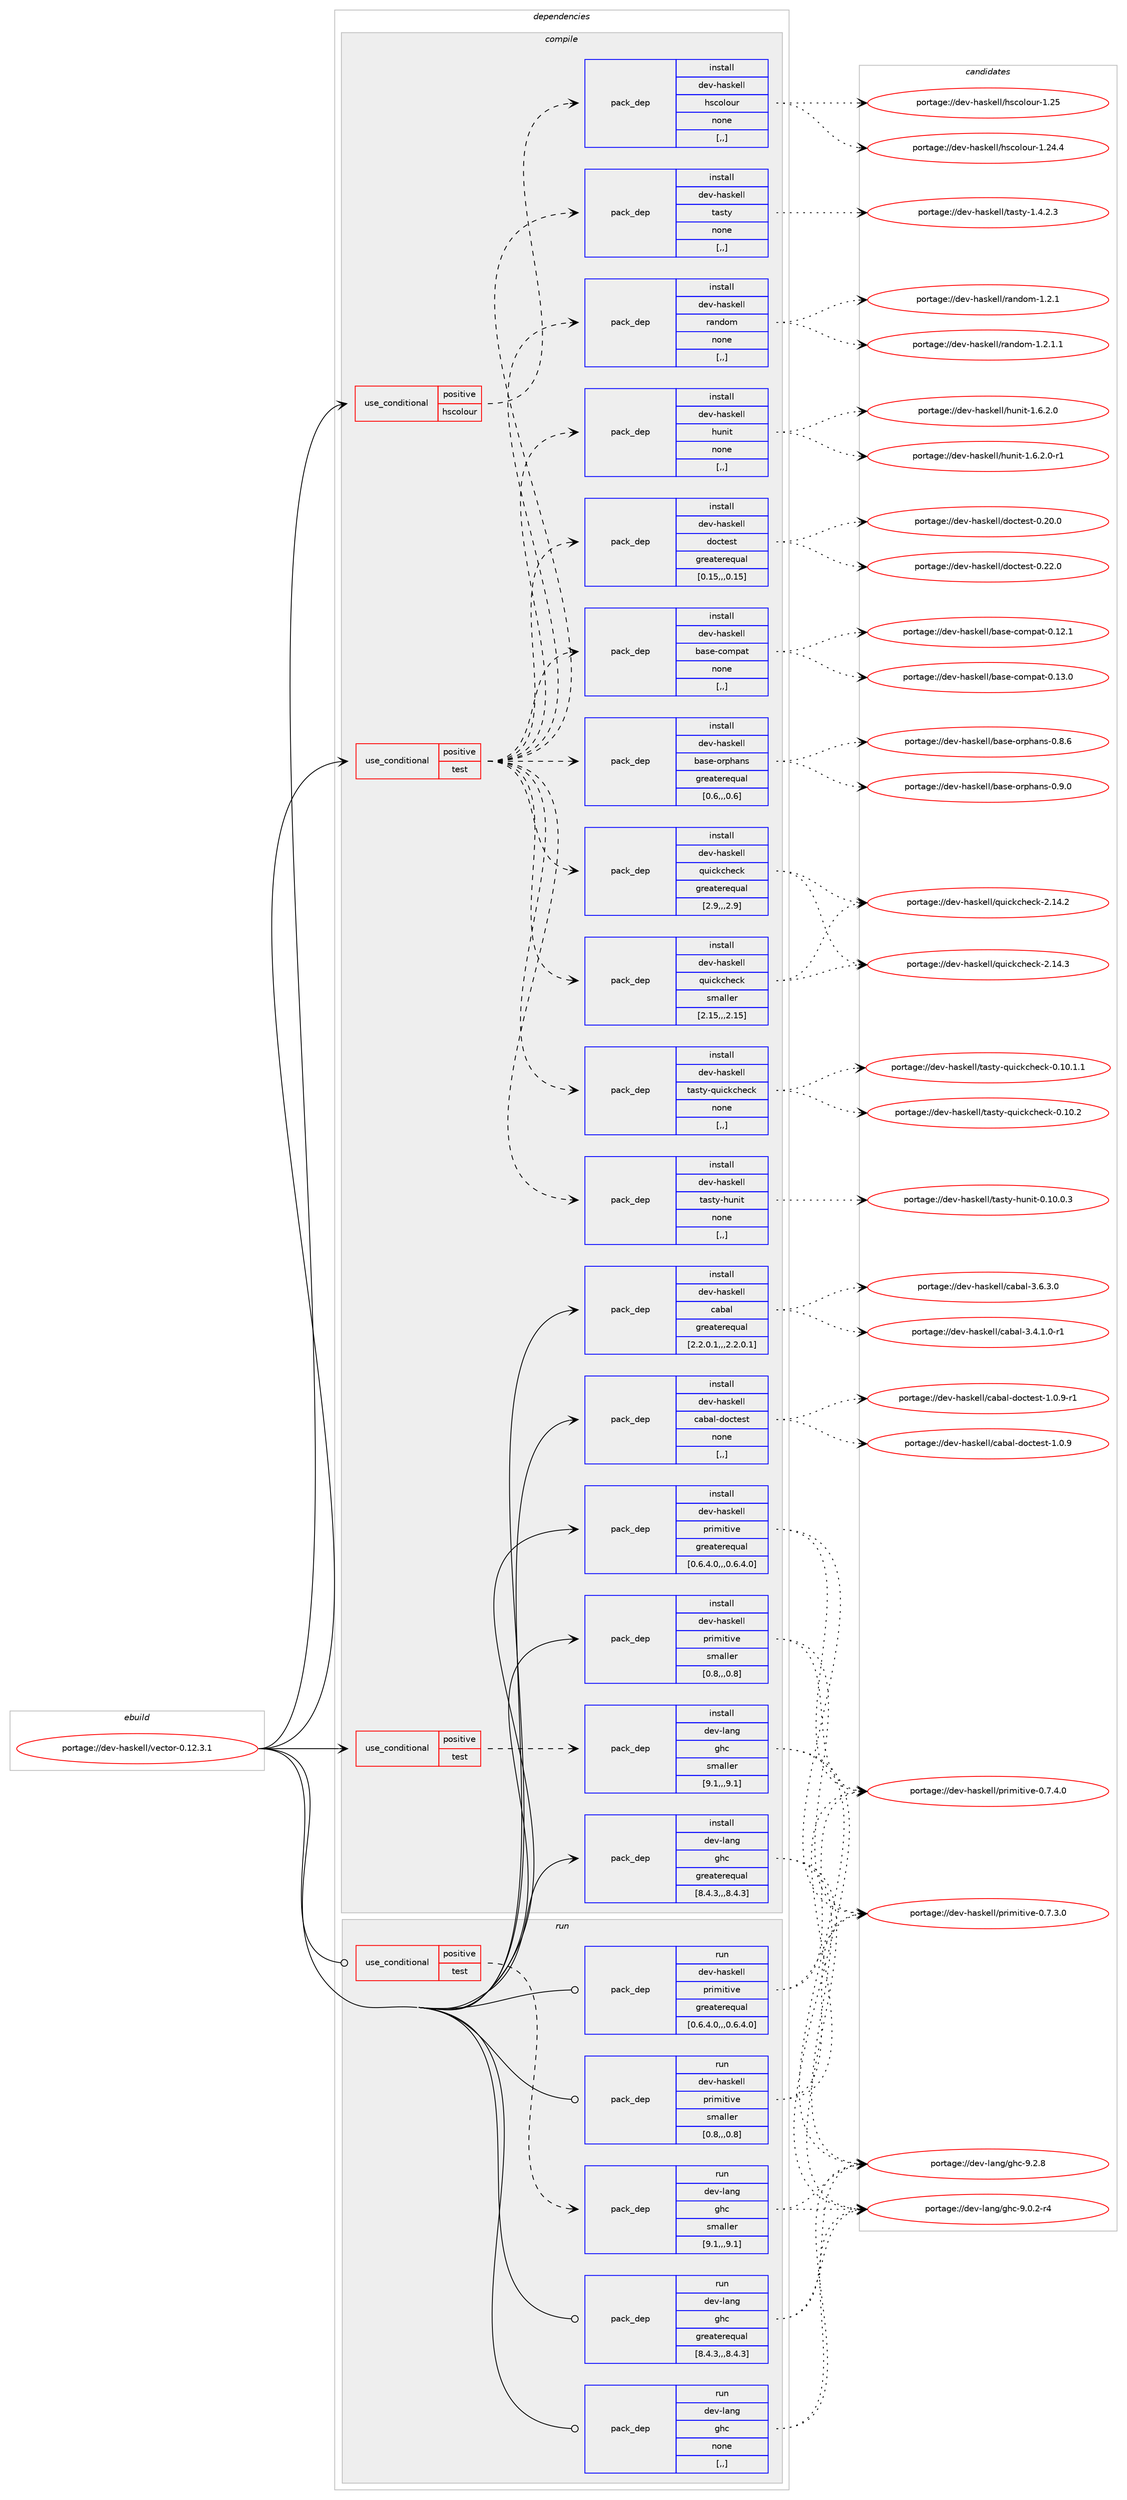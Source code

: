 digraph prolog {

# *************
# Graph options
# *************

newrank=true;
concentrate=true;
compound=true;
graph [rankdir=LR,fontname=Helvetica,fontsize=10,ranksep=1.5];#, ranksep=2.5, nodesep=0.2];
edge  [arrowhead=vee];
node  [fontname=Helvetica,fontsize=10];

# **********
# The ebuild
# **********

subgraph cluster_leftcol {
color=gray;
label=<<i>ebuild</i>>;
id [label="portage://dev-haskell/vector-0.12.3.1", color=red, width=4, href="../dev-haskell/vector-0.12.3.1.svg"];
}

# ****************
# The dependencies
# ****************

subgraph cluster_midcol {
color=gray;
label=<<i>dependencies</i>>;
subgraph cluster_compile {
fillcolor="#eeeeee";
style=filled;
label=<<i>compile</i>>;
subgraph cond151415 {
dependency584494 [label=<<TABLE BORDER="0" CELLBORDER="1" CELLSPACING="0" CELLPADDING="4"><TR><TD ROWSPAN="3" CELLPADDING="10">use_conditional</TD></TR><TR><TD>positive</TD></TR><TR><TD>hscolour</TD></TR></TABLE>>, shape=none, color=red];
subgraph pack428432 {
dependency584495 [label=<<TABLE BORDER="0" CELLBORDER="1" CELLSPACING="0" CELLPADDING="4" WIDTH="220"><TR><TD ROWSPAN="6" CELLPADDING="30">pack_dep</TD></TR><TR><TD WIDTH="110">install</TD></TR><TR><TD>dev-haskell</TD></TR><TR><TD>hscolour</TD></TR><TR><TD>none</TD></TR><TR><TD>[,,]</TD></TR></TABLE>>, shape=none, color=blue];
}
dependency584494:e -> dependency584495:w [weight=20,style="dashed",arrowhead="vee"];
}
id:e -> dependency584494:w [weight=20,style="solid",arrowhead="vee"];
subgraph cond151416 {
dependency584496 [label=<<TABLE BORDER="0" CELLBORDER="1" CELLSPACING="0" CELLPADDING="4"><TR><TD ROWSPAN="3" CELLPADDING="10">use_conditional</TD></TR><TR><TD>positive</TD></TR><TR><TD>test</TD></TR></TABLE>>, shape=none, color=red];
subgraph pack428433 {
dependency584497 [label=<<TABLE BORDER="0" CELLBORDER="1" CELLSPACING="0" CELLPADDING="4" WIDTH="220"><TR><TD ROWSPAN="6" CELLPADDING="30">pack_dep</TD></TR><TR><TD WIDTH="110">install</TD></TR><TR><TD>dev-haskell</TD></TR><TR><TD>base-orphans</TD></TR><TR><TD>greaterequal</TD></TR><TR><TD>[0.6,,,0.6]</TD></TR></TABLE>>, shape=none, color=blue];
}
dependency584496:e -> dependency584497:w [weight=20,style="dashed",arrowhead="vee"];
subgraph pack428434 {
dependency584498 [label=<<TABLE BORDER="0" CELLBORDER="1" CELLSPACING="0" CELLPADDING="4" WIDTH="220"><TR><TD ROWSPAN="6" CELLPADDING="30">pack_dep</TD></TR><TR><TD WIDTH="110">install</TD></TR><TR><TD>dev-haskell</TD></TR><TR><TD>base-compat</TD></TR><TR><TD>none</TD></TR><TR><TD>[,,]</TD></TR></TABLE>>, shape=none, color=blue];
}
dependency584496:e -> dependency584498:w [weight=20,style="dashed",arrowhead="vee"];
subgraph pack428435 {
dependency584499 [label=<<TABLE BORDER="0" CELLBORDER="1" CELLSPACING="0" CELLPADDING="4" WIDTH="220"><TR><TD ROWSPAN="6" CELLPADDING="30">pack_dep</TD></TR><TR><TD WIDTH="110">install</TD></TR><TR><TD>dev-haskell</TD></TR><TR><TD>doctest</TD></TR><TR><TD>greaterequal</TD></TR><TR><TD>[0.15,,,0.15]</TD></TR></TABLE>>, shape=none, color=blue];
}
dependency584496:e -> dependency584499:w [weight=20,style="dashed",arrowhead="vee"];
subgraph pack428436 {
dependency584500 [label=<<TABLE BORDER="0" CELLBORDER="1" CELLSPACING="0" CELLPADDING="4" WIDTH="220"><TR><TD ROWSPAN="6" CELLPADDING="30">pack_dep</TD></TR><TR><TD WIDTH="110">install</TD></TR><TR><TD>dev-haskell</TD></TR><TR><TD>hunit</TD></TR><TR><TD>none</TD></TR><TR><TD>[,,]</TD></TR></TABLE>>, shape=none, color=blue];
}
dependency584496:e -> dependency584500:w [weight=20,style="dashed",arrowhead="vee"];
subgraph pack428437 {
dependency584501 [label=<<TABLE BORDER="0" CELLBORDER="1" CELLSPACING="0" CELLPADDING="4" WIDTH="220"><TR><TD ROWSPAN="6" CELLPADDING="30">pack_dep</TD></TR><TR><TD WIDTH="110">install</TD></TR><TR><TD>dev-haskell</TD></TR><TR><TD>quickcheck</TD></TR><TR><TD>greaterequal</TD></TR><TR><TD>[2.9,,,2.9]</TD></TR></TABLE>>, shape=none, color=blue];
}
dependency584496:e -> dependency584501:w [weight=20,style="dashed",arrowhead="vee"];
subgraph pack428438 {
dependency584502 [label=<<TABLE BORDER="0" CELLBORDER="1" CELLSPACING="0" CELLPADDING="4" WIDTH="220"><TR><TD ROWSPAN="6" CELLPADDING="30">pack_dep</TD></TR><TR><TD WIDTH="110">install</TD></TR><TR><TD>dev-haskell</TD></TR><TR><TD>quickcheck</TD></TR><TR><TD>smaller</TD></TR><TR><TD>[2.15,,,2.15]</TD></TR></TABLE>>, shape=none, color=blue];
}
dependency584496:e -> dependency584502:w [weight=20,style="dashed",arrowhead="vee"];
subgraph pack428439 {
dependency584503 [label=<<TABLE BORDER="0" CELLBORDER="1" CELLSPACING="0" CELLPADDING="4" WIDTH="220"><TR><TD ROWSPAN="6" CELLPADDING="30">pack_dep</TD></TR><TR><TD WIDTH="110">install</TD></TR><TR><TD>dev-haskell</TD></TR><TR><TD>random</TD></TR><TR><TD>none</TD></TR><TR><TD>[,,]</TD></TR></TABLE>>, shape=none, color=blue];
}
dependency584496:e -> dependency584503:w [weight=20,style="dashed",arrowhead="vee"];
subgraph pack428440 {
dependency584504 [label=<<TABLE BORDER="0" CELLBORDER="1" CELLSPACING="0" CELLPADDING="4" WIDTH="220"><TR><TD ROWSPAN="6" CELLPADDING="30">pack_dep</TD></TR><TR><TD WIDTH="110">install</TD></TR><TR><TD>dev-haskell</TD></TR><TR><TD>tasty</TD></TR><TR><TD>none</TD></TR><TR><TD>[,,]</TD></TR></TABLE>>, shape=none, color=blue];
}
dependency584496:e -> dependency584504:w [weight=20,style="dashed",arrowhead="vee"];
subgraph pack428441 {
dependency584505 [label=<<TABLE BORDER="0" CELLBORDER="1" CELLSPACING="0" CELLPADDING="4" WIDTH="220"><TR><TD ROWSPAN="6" CELLPADDING="30">pack_dep</TD></TR><TR><TD WIDTH="110">install</TD></TR><TR><TD>dev-haskell</TD></TR><TR><TD>tasty-hunit</TD></TR><TR><TD>none</TD></TR><TR><TD>[,,]</TD></TR></TABLE>>, shape=none, color=blue];
}
dependency584496:e -> dependency584505:w [weight=20,style="dashed",arrowhead="vee"];
subgraph pack428442 {
dependency584506 [label=<<TABLE BORDER="0" CELLBORDER="1" CELLSPACING="0" CELLPADDING="4" WIDTH="220"><TR><TD ROWSPAN="6" CELLPADDING="30">pack_dep</TD></TR><TR><TD WIDTH="110">install</TD></TR><TR><TD>dev-haskell</TD></TR><TR><TD>tasty-quickcheck</TD></TR><TR><TD>none</TD></TR><TR><TD>[,,]</TD></TR></TABLE>>, shape=none, color=blue];
}
dependency584496:e -> dependency584506:w [weight=20,style="dashed",arrowhead="vee"];
}
id:e -> dependency584496:w [weight=20,style="solid",arrowhead="vee"];
subgraph cond151417 {
dependency584507 [label=<<TABLE BORDER="0" CELLBORDER="1" CELLSPACING="0" CELLPADDING="4"><TR><TD ROWSPAN="3" CELLPADDING="10">use_conditional</TD></TR><TR><TD>positive</TD></TR><TR><TD>test</TD></TR></TABLE>>, shape=none, color=red];
subgraph pack428443 {
dependency584508 [label=<<TABLE BORDER="0" CELLBORDER="1" CELLSPACING="0" CELLPADDING="4" WIDTH="220"><TR><TD ROWSPAN="6" CELLPADDING="30">pack_dep</TD></TR><TR><TD WIDTH="110">install</TD></TR><TR><TD>dev-lang</TD></TR><TR><TD>ghc</TD></TR><TR><TD>smaller</TD></TR><TR><TD>[9.1,,,9.1]</TD></TR></TABLE>>, shape=none, color=blue];
}
dependency584507:e -> dependency584508:w [weight=20,style="dashed",arrowhead="vee"];
}
id:e -> dependency584507:w [weight=20,style="solid",arrowhead="vee"];
subgraph pack428444 {
dependency584509 [label=<<TABLE BORDER="0" CELLBORDER="1" CELLSPACING="0" CELLPADDING="4" WIDTH="220"><TR><TD ROWSPAN="6" CELLPADDING="30">pack_dep</TD></TR><TR><TD WIDTH="110">install</TD></TR><TR><TD>dev-haskell</TD></TR><TR><TD>cabal</TD></TR><TR><TD>greaterequal</TD></TR><TR><TD>[2.2.0.1,,,2.2.0.1]</TD></TR></TABLE>>, shape=none, color=blue];
}
id:e -> dependency584509:w [weight=20,style="solid",arrowhead="vee"];
subgraph pack428445 {
dependency584510 [label=<<TABLE BORDER="0" CELLBORDER="1" CELLSPACING="0" CELLPADDING="4" WIDTH="220"><TR><TD ROWSPAN="6" CELLPADDING="30">pack_dep</TD></TR><TR><TD WIDTH="110">install</TD></TR><TR><TD>dev-haskell</TD></TR><TR><TD>cabal-doctest</TD></TR><TR><TD>none</TD></TR><TR><TD>[,,]</TD></TR></TABLE>>, shape=none, color=blue];
}
id:e -> dependency584510:w [weight=20,style="solid",arrowhead="vee"];
subgraph pack428446 {
dependency584511 [label=<<TABLE BORDER="0" CELLBORDER="1" CELLSPACING="0" CELLPADDING="4" WIDTH="220"><TR><TD ROWSPAN="6" CELLPADDING="30">pack_dep</TD></TR><TR><TD WIDTH="110">install</TD></TR><TR><TD>dev-haskell</TD></TR><TR><TD>primitive</TD></TR><TR><TD>greaterequal</TD></TR><TR><TD>[0.6.4.0,,,0.6.4.0]</TD></TR></TABLE>>, shape=none, color=blue];
}
id:e -> dependency584511:w [weight=20,style="solid",arrowhead="vee"];
subgraph pack428447 {
dependency584512 [label=<<TABLE BORDER="0" CELLBORDER="1" CELLSPACING="0" CELLPADDING="4" WIDTH="220"><TR><TD ROWSPAN="6" CELLPADDING="30">pack_dep</TD></TR><TR><TD WIDTH="110">install</TD></TR><TR><TD>dev-haskell</TD></TR><TR><TD>primitive</TD></TR><TR><TD>smaller</TD></TR><TR><TD>[0.8,,,0.8]</TD></TR></TABLE>>, shape=none, color=blue];
}
id:e -> dependency584512:w [weight=20,style="solid",arrowhead="vee"];
subgraph pack428448 {
dependency584513 [label=<<TABLE BORDER="0" CELLBORDER="1" CELLSPACING="0" CELLPADDING="4" WIDTH="220"><TR><TD ROWSPAN="6" CELLPADDING="30">pack_dep</TD></TR><TR><TD WIDTH="110">install</TD></TR><TR><TD>dev-lang</TD></TR><TR><TD>ghc</TD></TR><TR><TD>greaterequal</TD></TR><TR><TD>[8.4.3,,,8.4.3]</TD></TR></TABLE>>, shape=none, color=blue];
}
id:e -> dependency584513:w [weight=20,style="solid",arrowhead="vee"];
}
subgraph cluster_compileandrun {
fillcolor="#eeeeee";
style=filled;
label=<<i>compile and run</i>>;
}
subgraph cluster_run {
fillcolor="#eeeeee";
style=filled;
label=<<i>run</i>>;
subgraph cond151418 {
dependency584514 [label=<<TABLE BORDER="0" CELLBORDER="1" CELLSPACING="0" CELLPADDING="4"><TR><TD ROWSPAN="3" CELLPADDING="10">use_conditional</TD></TR><TR><TD>positive</TD></TR><TR><TD>test</TD></TR></TABLE>>, shape=none, color=red];
subgraph pack428449 {
dependency584515 [label=<<TABLE BORDER="0" CELLBORDER="1" CELLSPACING="0" CELLPADDING="4" WIDTH="220"><TR><TD ROWSPAN="6" CELLPADDING="30">pack_dep</TD></TR><TR><TD WIDTH="110">run</TD></TR><TR><TD>dev-lang</TD></TR><TR><TD>ghc</TD></TR><TR><TD>smaller</TD></TR><TR><TD>[9.1,,,9.1]</TD></TR></TABLE>>, shape=none, color=blue];
}
dependency584514:e -> dependency584515:w [weight=20,style="dashed",arrowhead="vee"];
}
id:e -> dependency584514:w [weight=20,style="solid",arrowhead="odot"];
subgraph pack428450 {
dependency584516 [label=<<TABLE BORDER="0" CELLBORDER="1" CELLSPACING="0" CELLPADDING="4" WIDTH="220"><TR><TD ROWSPAN="6" CELLPADDING="30">pack_dep</TD></TR><TR><TD WIDTH="110">run</TD></TR><TR><TD>dev-haskell</TD></TR><TR><TD>primitive</TD></TR><TR><TD>greaterequal</TD></TR><TR><TD>[0.6.4.0,,,0.6.4.0]</TD></TR></TABLE>>, shape=none, color=blue];
}
id:e -> dependency584516:w [weight=20,style="solid",arrowhead="odot"];
subgraph pack428451 {
dependency584517 [label=<<TABLE BORDER="0" CELLBORDER="1" CELLSPACING="0" CELLPADDING="4" WIDTH="220"><TR><TD ROWSPAN="6" CELLPADDING="30">pack_dep</TD></TR><TR><TD WIDTH="110">run</TD></TR><TR><TD>dev-haskell</TD></TR><TR><TD>primitive</TD></TR><TR><TD>smaller</TD></TR><TR><TD>[0.8,,,0.8]</TD></TR></TABLE>>, shape=none, color=blue];
}
id:e -> dependency584517:w [weight=20,style="solid",arrowhead="odot"];
subgraph pack428452 {
dependency584518 [label=<<TABLE BORDER="0" CELLBORDER="1" CELLSPACING="0" CELLPADDING="4" WIDTH="220"><TR><TD ROWSPAN="6" CELLPADDING="30">pack_dep</TD></TR><TR><TD WIDTH="110">run</TD></TR><TR><TD>dev-lang</TD></TR><TR><TD>ghc</TD></TR><TR><TD>greaterequal</TD></TR><TR><TD>[8.4.3,,,8.4.3]</TD></TR></TABLE>>, shape=none, color=blue];
}
id:e -> dependency584518:w [weight=20,style="solid",arrowhead="odot"];
subgraph pack428453 {
dependency584519 [label=<<TABLE BORDER="0" CELLBORDER="1" CELLSPACING="0" CELLPADDING="4" WIDTH="220"><TR><TD ROWSPAN="6" CELLPADDING="30">pack_dep</TD></TR><TR><TD WIDTH="110">run</TD></TR><TR><TD>dev-lang</TD></TR><TR><TD>ghc</TD></TR><TR><TD>none</TD></TR><TR><TD>[,,]</TD></TR></TABLE>>, shape=none, color=blue];
}
id:e -> dependency584519:w [weight=20,style="solid",arrowhead="odot"];
}
}

# **************
# The candidates
# **************

subgraph cluster_choices {
rank=same;
color=gray;
label=<<i>candidates</i>>;

subgraph choice428432 {
color=black;
nodesep=1;
choice100101118451049711510710110810847104115991111081111171144549465053 [label="portage://dev-haskell/hscolour-1.25", color=red, width=4,href="../dev-haskell/hscolour-1.25.svg"];
choice1001011184510497115107101108108471041159911110811111711445494650524652 [label="portage://dev-haskell/hscolour-1.24.4", color=red, width=4,href="../dev-haskell/hscolour-1.24.4.svg"];
dependency584495:e -> choice100101118451049711510710110810847104115991111081111171144549465053:w [style=dotted,weight="100"];
dependency584495:e -> choice1001011184510497115107101108108471041159911110811111711445494650524652:w [style=dotted,weight="100"];
}
subgraph choice428433 {
color=black;
nodesep=1;
choice10010111845104971151071011081084798971151014511111411210497110115454846574648 [label="portage://dev-haskell/base-orphans-0.9.0", color=red, width=4,href="../dev-haskell/base-orphans-0.9.0.svg"];
choice10010111845104971151071011081084798971151014511111411210497110115454846564654 [label="portage://dev-haskell/base-orphans-0.8.6", color=red, width=4,href="../dev-haskell/base-orphans-0.8.6.svg"];
dependency584497:e -> choice10010111845104971151071011081084798971151014511111411210497110115454846574648:w [style=dotted,weight="100"];
dependency584497:e -> choice10010111845104971151071011081084798971151014511111411210497110115454846564654:w [style=dotted,weight="100"];
}
subgraph choice428434 {
color=black;
nodesep=1;
choice100101118451049711510710110810847989711510145991111091129711645484649514648 [label="portage://dev-haskell/base-compat-0.13.0", color=red, width=4,href="../dev-haskell/base-compat-0.13.0.svg"];
choice100101118451049711510710110810847989711510145991111091129711645484649504649 [label="portage://dev-haskell/base-compat-0.12.1", color=red, width=4,href="../dev-haskell/base-compat-0.12.1.svg"];
dependency584498:e -> choice100101118451049711510710110810847989711510145991111091129711645484649514648:w [style=dotted,weight="100"];
dependency584498:e -> choice100101118451049711510710110810847989711510145991111091129711645484649504649:w [style=dotted,weight="100"];
}
subgraph choice428435 {
color=black;
nodesep=1;
choice1001011184510497115107101108108471001119911610111511645484650504648 [label="portage://dev-haskell/doctest-0.22.0", color=red, width=4,href="../dev-haskell/doctest-0.22.0.svg"];
choice1001011184510497115107101108108471001119911610111511645484650484648 [label="portage://dev-haskell/doctest-0.20.0", color=red, width=4,href="../dev-haskell/doctest-0.20.0.svg"];
dependency584499:e -> choice1001011184510497115107101108108471001119911610111511645484650504648:w [style=dotted,weight="100"];
dependency584499:e -> choice1001011184510497115107101108108471001119911610111511645484650484648:w [style=dotted,weight="100"];
}
subgraph choice428436 {
color=black;
nodesep=1;
choice10010111845104971151071011081084710411711010511645494654465046484511449 [label="portage://dev-haskell/hunit-1.6.2.0-r1", color=red, width=4,href="../dev-haskell/hunit-1.6.2.0-r1.svg"];
choice1001011184510497115107101108108471041171101051164549465446504648 [label="portage://dev-haskell/hunit-1.6.2.0", color=red, width=4,href="../dev-haskell/hunit-1.6.2.0.svg"];
dependency584500:e -> choice10010111845104971151071011081084710411711010511645494654465046484511449:w [style=dotted,weight="100"];
dependency584500:e -> choice1001011184510497115107101108108471041171101051164549465446504648:w [style=dotted,weight="100"];
}
subgraph choice428437 {
color=black;
nodesep=1;
choice10010111845104971151071011081084711311710599107991041019910745504649524651 [label="portage://dev-haskell/quickcheck-2.14.3", color=red, width=4,href="../dev-haskell/quickcheck-2.14.3.svg"];
choice10010111845104971151071011081084711311710599107991041019910745504649524650 [label="portage://dev-haskell/quickcheck-2.14.2", color=red, width=4,href="../dev-haskell/quickcheck-2.14.2.svg"];
dependency584501:e -> choice10010111845104971151071011081084711311710599107991041019910745504649524651:w [style=dotted,weight="100"];
dependency584501:e -> choice10010111845104971151071011081084711311710599107991041019910745504649524650:w [style=dotted,weight="100"];
}
subgraph choice428438 {
color=black;
nodesep=1;
choice10010111845104971151071011081084711311710599107991041019910745504649524651 [label="portage://dev-haskell/quickcheck-2.14.3", color=red, width=4,href="../dev-haskell/quickcheck-2.14.3.svg"];
choice10010111845104971151071011081084711311710599107991041019910745504649524650 [label="portage://dev-haskell/quickcheck-2.14.2", color=red, width=4,href="../dev-haskell/quickcheck-2.14.2.svg"];
dependency584502:e -> choice10010111845104971151071011081084711311710599107991041019910745504649524651:w [style=dotted,weight="100"];
dependency584502:e -> choice10010111845104971151071011081084711311710599107991041019910745504649524650:w [style=dotted,weight="100"];
}
subgraph choice428439 {
color=black;
nodesep=1;
choice100101118451049711510710110810847114971101001111094549465046494649 [label="portage://dev-haskell/random-1.2.1.1", color=red, width=4,href="../dev-haskell/random-1.2.1.1.svg"];
choice10010111845104971151071011081084711497110100111109454946504649 [label="portage://dev-haskell/random-1.2.1", color=red, width=4,href="../dev-haskell/random-1.2.1.svg"];
dependency584503:e -> choice100101118451049711510710110810847114971101001111094549465046494649:w [style=dotted,weight="100"];
dependency584503:e -> choice10010111845104971151071011081084711497110100111109454946504649:w [style=dotted,weight="100"];
}
subgraph choice428440 {
color=black;
nodesep=1;
choice100101118451049711510710110810847116971151161214549465246504651 [label="portage://dev-haskell/tasty-1.4.2.3", color=red, width=4,href="../dev-haskell/tasty-1.4.2.3.svg"];
dependency584504:e -> choice100101118451049711510710110810847116971151161214549465246504651:w [style=dotted,weight="100"];
}
subgraph choice428441 {
color=black;
nodesep=1;
choice1001011184510497115107101108108471169711511612145104117110105116454846494846484651 [label="portage://dev-haskell/tasty-hunit-0.10.0.3", color=red, width=4,href="../dev-haskell/tasty-hunit-0.10.0.3.svg"];
dependency584505:e -> choice1001011184510497115107101108108471169711511612145104117110105116454846494846484651:w [style=dotted,weight="100"];
}
subgraph choice428442 {
color=black;
nodesep=1;
choice100101118451049711510710110810847116971151161214511311710599107991041019910745484649484650 [label="portage://dev-haskell/tasty-quickcheck-0.10.2", color=red, width=4,href="../dev-haskell/tasty-quickcheck-0.10.2.svg"];
choice1001011184510497115107101108108471169711511612145113117105991079910410199107454846494846494649 [label="portage://dev-haskell/tasty-quickcheck-0.10.1.1", color=red, width=4,href="../dev-haskell/tasty-quickcheck-0.10.1.1.svg"];
dependency584506:e -> choice100101118451049711510710110810847116971151161214511311710599107991041019910745484649484650:w [style=dotted,weight="100"];
dependency584506:e -> choice1001011184510497115107101108108471169711511612145113117105991079910410199107454846494846494649:w [style=dotted,weight="100"];
}
subgraph choice428443 {
color=black;
nodesep=1;
choice10010111845108971101034710310499455746504656 [label="portage://dev-lang/ghc-9.2.8", color=red, width=4,href="../dev-lang/ghc-9.2.8.svg"];
choice100101118451089711010347103104994557464846504511452 [label="portage://dev-lang/ghc-9.0.2-r4", color=red, width=4,href="../dev-lang/ghc-9.0.2-r4.svg"];
dependency584508:e -> choice10010111845108971101034710310499455746504656:w [style=dotted,weight="100"];
dependency584508:e -> choice100101118451089711010347103104994557464846504511452:w [style=dotted,weight="100"];
}
subgraph choice428444 {
color=black;
nodesep=1;
choice100101118451049711510710110810847999798971084551465446514648 [label="portage://dev-haskell/cabal-3.6.3.0", color=red, width=4,href="../dev-haskell/cabal-3.6.3.0.svg"];
choice1001011184510497115107101108108479997989710845514652464946484511449 [label="portage://dev-haskell/cabal-3.4.1.0-r1", color=red, width=4,href="../dev-haskell/cabal-3.4.1.0-r1.svg"];
dependency584509:e -> choice100101118451049711510710110810847999798971084551465446514648:w [style=dotted,weight="100"];
dependency584509:e -> choice1001011184510497115107101108108479997989710845514652464946484511449:w [style=dotted,weight="100"];
}
subgraph choice428445 {
color=black;
nodesep=1;
choice1001011184510497115107101108108479997989710845100111991161011151164549464846574511449 [label="portage://dev-haskell/cabal-doctest-1.0.9-r1", color=red, width=4,href="../dev-haskell/cabal-doctest-1.0.9-r1.svg"];
choice100101118451049711510710110810847999798971084510011199116101115116454946484657 [label="portage://dev-haskell/cabal-doctest-1.0.9", color=red, width=4,href="../dev-haskell/cabal-doctest-1.0.9.svg"];
dependency584510:e -> choice1001011184510497115107101108108479997989710845100111991161011151164549464846574511449:w [style=dotted,weight="100"];
dependency584510:e -> choice100101118451049711510710110810847999798971084510011199116101115116454946484657:w [style=dotted,weight="100"];
}
subgraph choice428446 {
color=black;
nodesep=1;
choice1001011184510497115107101108108471121141051091051161051181014548465546524648 [label="portage://dev-haskell/primitive-0.7.4.0", color=red, width=4,href="../dev-haskell/primitive-0.7.4.0.svg"];
choice1001011184510497115107101108108471121141051091051161051181014548465546514648 [label="portage://dev-haskell/primitive-0.7.3.0", color=red, width=4,href="../dev-haskell/primitive-0.7.3.0.svg"];
dependency584511:e -> choice1001011184510497115107101108108471121141051091051161051181014548465546524648:w [style=dotted,weight="100"];
dependency584511:e -> choice1001011184510497115107101108108471121141051091051161051181014548465546514648:w [style=dotted,weight="100"];
}
subgraph choice428447 {
color=black;
nodesep=1;
choice1001011184510497115107101108108471121141051091051161051181014548465546524648 [label="portage://dev-haskell/primitive-0.7.4.0", color=red, width=4,href="../dev-haskell/primitive-0.7.4.0.svg"];
choice1001011184510497115107101108108471121141051091051161051181014548465546514648 [label="portage://dev-haskell/primitive-0.7.3.0", color=red, width=4,href="../dev-haskell/primitive-0.7.3.0.svg"];
dependency584512:e -> choice1001011184510497115107101108108471121141051091051161051181014548465546524648:w [style=dotted,weight="100"];
dependency584512:e -> choice1001011184510497115107101108108471121141051091051161051181014548465546514648:w [style=dotted,weight="100"];
}
subgraph choice428448 {
color=black;
nodesep=1;
choice10010111845108971101034710310499455746504656 [label="portage://dev-lang/ghc-9.2.8", color=red, width=4,href="../dev-lang/ghc-9.2.8.svg"];
choice100101118451089711010347103104994557464846504511452 [label="portage://dev-lang/ghc-9.0.2-r4", color=red, width=4,href="../dev-lang/ghc-9.0.2-r4.svg"];
dependency584513:e -> choice10010111845108971101034710310499455746504656:w [style=dotted,weight="100"];
dependency584513:e -> choice100101118451089711010347103104994557464846504511452:w [style=dotted,weight="100"];
}
subgraph choice428449 {
color=black;
nodesep=1;
choice10010111845108971101034710310499455746504656 [label="portage://dev-lang/ghc-9.2.8", color=red, width=4,href="../dev-lang/ghc-9.2.8.svg"];
choice100101118451089711010347103104994557464846504511452 [label="portage://dev-lang/ghc-9.0.2-r4", color=red, width=4,href="../dev-lang/ghc-9.0.2-r4.svg"];
dependency584515:e -> choice10010111845108971101034710310499455746504656:w [style=dotted,weight="100"];
dependency584515:e -> choice100101118451089711010347103104994557464846504511452:w [style=dotted,weight="100"];
}
subgraph choice428450 {
color=black;
nodesep=1;
choice1001011184510497115107101108108471121141051091051161051181014548465546524648 [label="portage://dev-haskell/primitive-0.7.4.0", color=red, width=4,href="../dev-haskell/primitive-0.7.4.0.svg"];
choice1001011184510497115107101108108471121141051091051161051181014548465546514648 [label="portage://dev-haskell/primitive-0.7.3.0", color=red, width=4,href="../dev-haskell/primitive-0.7.3.0.svg"];
dependency584516:e -> choice1001011184510497115107101108108471121141051091051161051181014548465546524648:w [style=dotted,weight="100"];
dependency584516:e -> choice1001011184510497115107101108108471121141051091051161051181014548465546514648:w [style=dotted,weight="100"];
}
subgraph choice428451 {
color=black;
nodesep=1;
choice1001011184510497115107101108108471121141051091051161051181014548465546524648 [label="portage://dev-haskell/primitive-0.7.4.0", color=red, width=4,href="../dev-haskell/primitive-0.7.4.0.svg"];
choice1001011184510497115107101108108471121141051091051161051181014548465546514648 [label="portage://dev-haskell/primitive-0.7.3.0", color=red, width=4,href="../dev-haskell/primitive-0.7.3.0.svg"];
dependency584517:e -> choice1001011184510497115107101108108471121141051091051161051181014548465546524648:w [style=dotted,weight="100"];
dependency584517:e -> choice1001011184510497115107101108108471121141051091051161051181014548465546514648:w [style=dotted,weight="100"];
}
subgraph choice428452 {
color=black;
nodesep=1;
choice10010111845108971101034710310499455746504656 [label="portage://dev-lang/ghc-9.2.8", color=red, width=4,href="../dev-lang/ghc-9.2.8.svg"];
choice100101118451089711010347103104994557464846504511452 [label="portage://dev-lang/ghc-9.0.2-r4", color=red, width=4,href="../dev-lang/ghc-9.0.2-r4.svg"];
dependency584518:e -> choice10010111845108971101034710310499455746504656:w [style=dotted,weight="100"];
dependency584518:e -> choice100101118451089711010347103104994557464846504511452:w [style=dotted,weight="100"];
}
subgraph choice428453 {
color=black;
nodesep=1;
choice10010111845108971101034710310499455746504656 [label="portage://dev-lang/ghc-9.2.8", color=red, width=4,href="../dev-lang/ghc-9.2.8.svg"];
choice100101118451089711010347103104994557464846504511452 [label="portage://dev-lang/ghc-9.0.2-r4", color=red, width=4,href="../dev-lang/ghc-9.0.2-r4.svg"];
dependency584519:e -> choice10010111845108971101034710310499455746504656:w [style=dotted,weight="100"];
dependency584519:e -> choice100101118451089711010347103104994557464846504511452:w [style=dotted,weight="100"];
}
}

}
